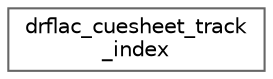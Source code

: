 digraph "Graphical Class Hierarchy"
{
 // LATEX_PDF_SIZE
  bgcolor="transparent";
  edge [fontname=Helvetica,fontsize=10,labelfontname=Helvetica,labelfontsize=10];
  node [fontname=Helvetica,fontsize=10,shape=box,height=0.2,width=0.4];
  rankdir="LR";
  Node0 [id="Node000000",label="drflac_cuesheet_track\l_index",height=0.2,width=0.4,color="grey40", fillcolor="white", style="filled",URL="$structdrflac__cuesheet__track__index.html",tooltip=" "];
}
